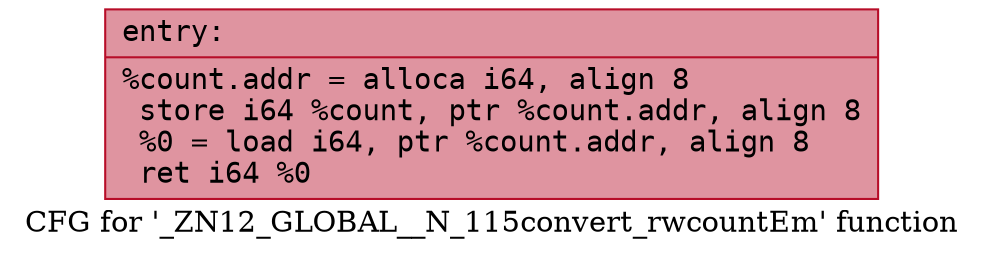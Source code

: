 digraph "CFG for '_ZN12_GLOBAL__N_115convert_rwcountEm' function" {
	label="CFG for '_ZN12_GLOBAL__N_115convert_rwcountEm' function";

	Node0x55957a49e210 [shape=record,color="#b70d28ff", style=filled, fillcolor="#b70d2870" fontname="Courier",label="{entry:\l|  %count.addr = alloca i64, align 8\l  store i64 %count, ptr %count.addr, align 8\l  %0 = load i64, ptr %count.addr, align 8\l  ret i64 %0\l}"];
}
